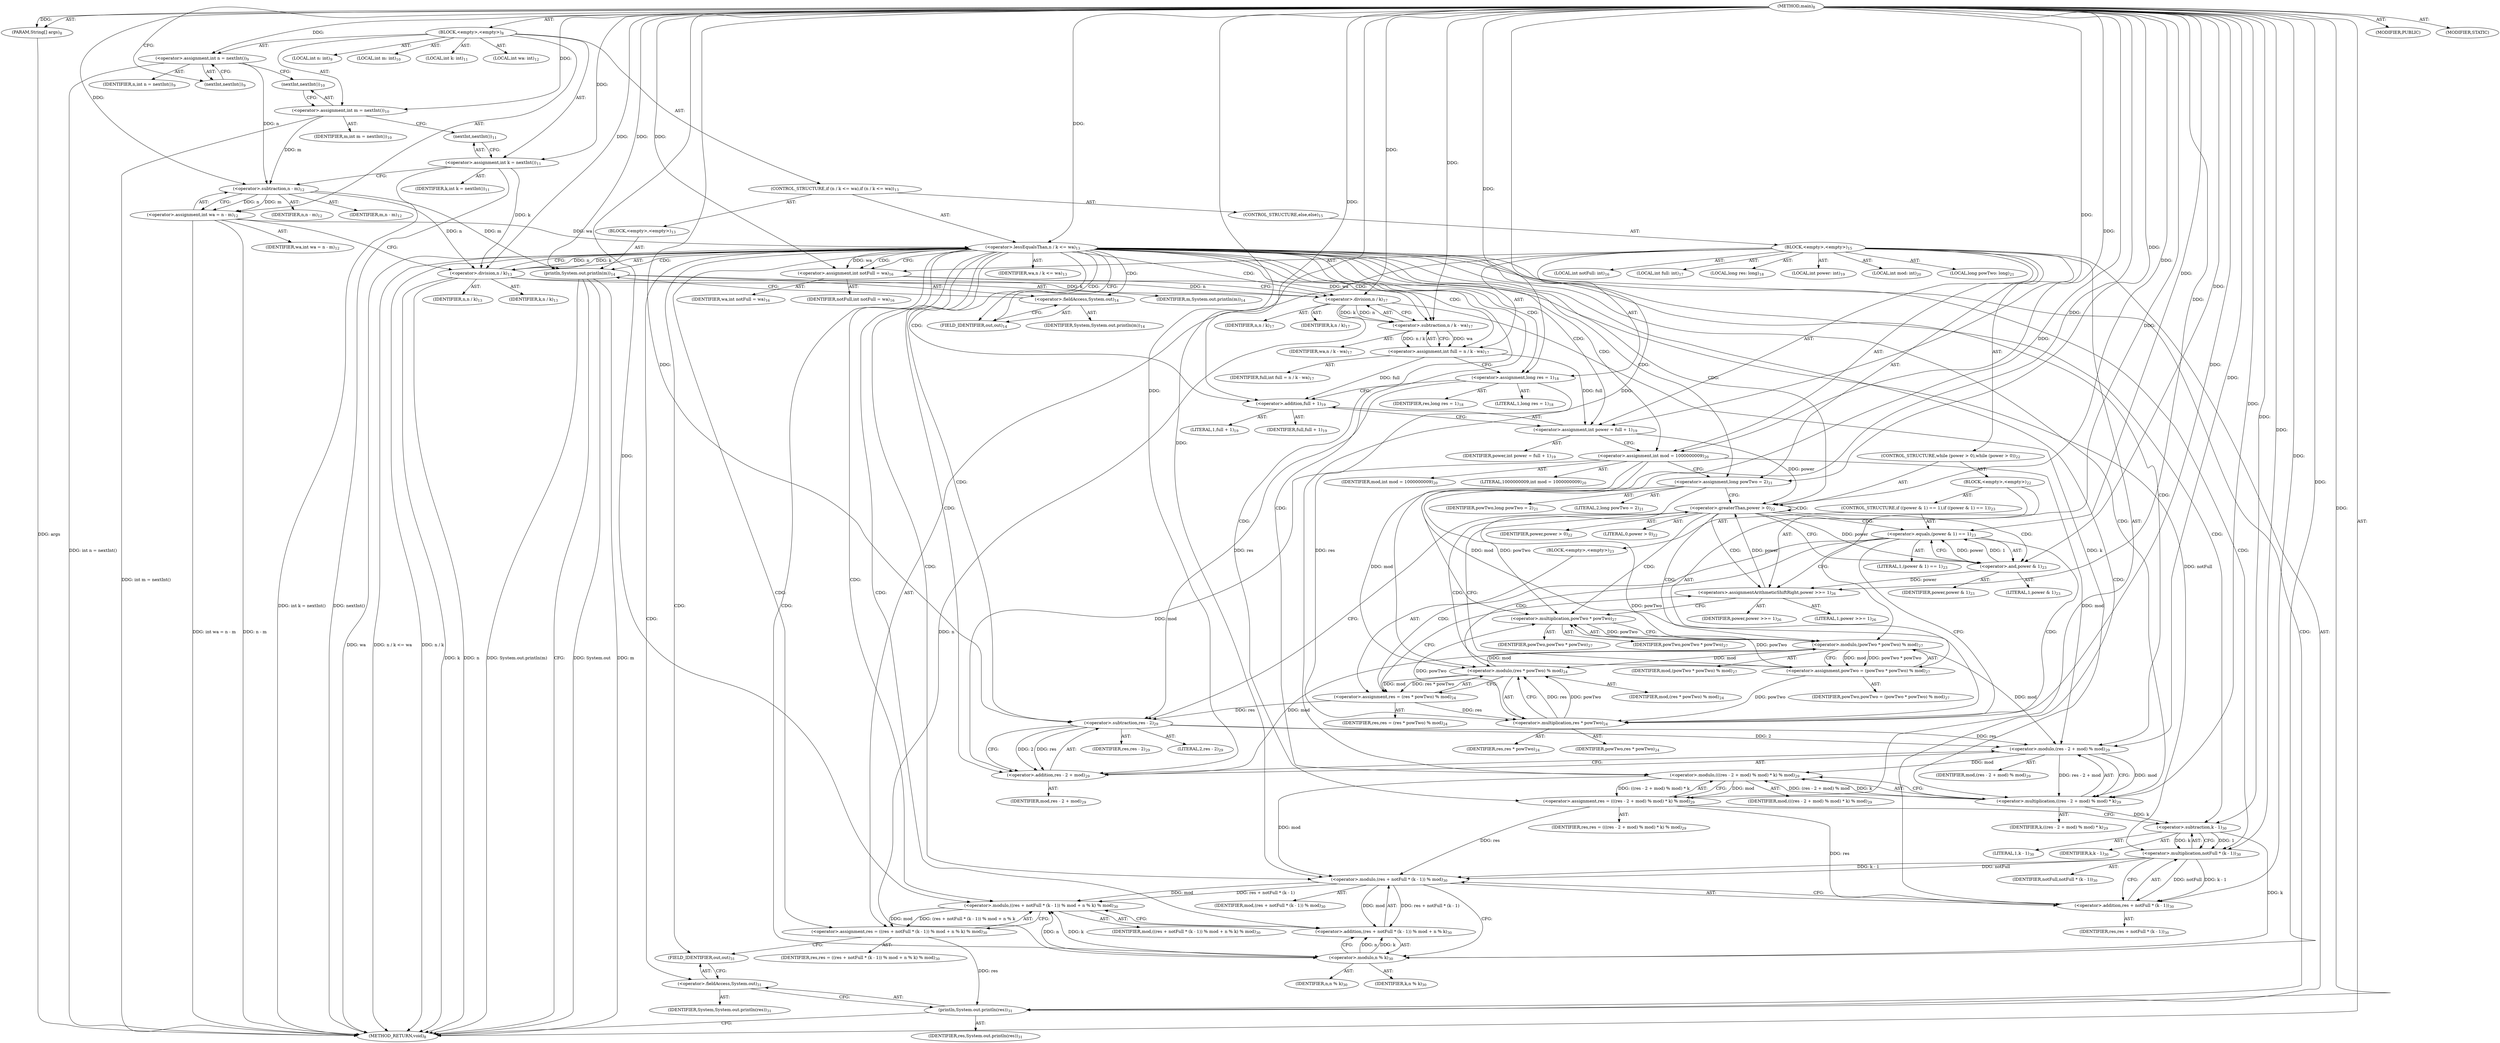 digraph "main" {  
"21" [label = <(METHOD,main)<SUB>8</SUB>> ]
"22" [label = <(PARAM,String[] args)<SUB>8</SUB>> ]
"23" [label = <(BLOCK,&lt;empty&gt;,&lt;empty&gt;)<SUB>8</SUB>> ]
"24" [label = <(LOCAL,int n: int)<SUB>9</SUB>> ]
"25" [label = <(&lt;operator&gt;.assignment,int n = nextInt())<SUB>9</SUB>> ]
"26" [label = <(IDENTIFIER,n,int n = nextInt())<SUB>9</SUB>> ]
"27" [label = <(nextInt,nextInt())<SUB>9</SUB>> ]
"28" [label = <(LOCAL,int m: int)<SUB>10</SUB>> ]
"29" [label = <(&lt;operator&gt;.assignment,int m = nextInt())<SUB>10</SUB>> ]
"30" [label = <(IDENTIFIER,m,int m = nextInt())<SUB>10</SUB>> ]
"31" [label = <(nextInt,nextInt())<SUB>10</SUB>> ]
"32" [label = <(LOCAL,int k: int)<SUB>11</SUB>> ]
"33" [label = <(&lt;operator&gt;.assignment,int k = nextInt())<SUB>11</SUB>> ]
"34" [label = <(IDENTIFIER,k,int k = nextInt())<SUB>11</SUB>> ]
"35" [label = <(nextInt,nextInt())<SUB>11</SUB>> ]
"36" [label = <(LOCAL,int wa: int)<SUB>12</SUB>> ]
"37" [label = <(&lt;operator&gt;.assignment,int wa = n - m)<SUB>12</SUB>> ]
"38" [label = <(IDENTIFIER,wa,int wa = n - m)<SUB>12</SUB>> ]
"39" [label = <(&lt;operator&gt;.subtraction,n - m)<SUB>12</SUB>> ]
"40" [label = <(IDENTIFIER,n,n - m)<SUB>12</SUB>> ]
"41" [label = <(IDENTIFIER,m,n - m)<SUB>12</SUB>> ]
"42" [label = <(CONTROL_STRUCTURE,if (n / k &lt;= wa),if (n / k &lt;= wa))<SUB>13</SUB>> ]
"43" [label = <(&lt;operator&gt;.lessEqualsThan,n / k &lt;= wa)<SUB>13</SUB>> ]
"44" [label = <(&lt;operator&gt;.division,n / k)<SUB>13</SUB>> ]
"45" [label = <(IDENTIFIER,n,n / k)<SUB>13</SUB>> ]
"46" [label = <(IDENTIFIER,k,n / k)<SUB>13</SUB>> ]
"47" [label = <(IDENTIFIER,wa,n / k &lt;= wa)<SUB>13</SUB>> ]
"48" [label = <(BLOCK,&lt;empty&gt;,&lt;empty&gt;)<SUB>13</SUB>> ]
"49" [label = <(println,System.out.println(m))<SUB>14</SUB>> ]
"50" [label = <(&lt;operator&gt;.fieldAccess,System.out)<SUB>14</SUB>> ]
"51" [label = <(IDENTIFIER,System,System.out.println(m))<SUB>14</SUB>> ]
"52" [label = <(FIELD_IDENTIFIER,out,out)<SUB>14</SUB>> ]
"53" [label = <(IDENTIFIER,m,System.out.println(m))<SUB>14</SUB>> ]
"54" [label = <(CONTROL_STRUCTURE,else,else)<SUB>15</SUB>> ]
"55" [label = <(BLOCK,&lt;empty&gt;,&lt;empty&gt;)<SUB>15</SUB>> ]
"56" [label = <(LOCAL,int notFull: int)<SUB>16</SUB>> ]
"57" [label = <(&lt;operator&gt;.assignment,int notFull = wa)<SUB>16</SUB>> ]
"58" [label = <(IDENTIFIER,notFull,int notFull = wa)<SUB>16</SUB>> ]
"59" [label = <(IDENTIFIER,wa,int notFull = wa)<SUB>16</SUB>> ]
"60" [label = <(LOCAL,int full: int)<SUB>17</SUB>> ]
"61" [label = <(&lt;operator&gt;.assignment,int full = n / k - wa)<SUB>17</SUB>> ]
"62" [label = <(IDENTIFIER,full,int full = n / k - wa)<SUB>17</SUB>> ]
"63" [label = <(&lt;operator&gt;.subtraction,n / k - wa)<SUB>17</SUB>> ]
"64" [label = <(&lt;operator&gt;.division,n / k)<SUB>17</SUB>> ]
"65" [label = <(IDENTIFIER,n,n / k)<SUB>17</SUB>> ]
"66" [label = <(IDENTIFIER,k,n / k)<SUB>17</SUB>> ]
"67" [label = <(IDENTIFIER,wa,n / k - wa)<SUB>17</SUB>> ]
"68" [label = <(LOCAL,long res: long)<SUB>18</SUB>> ]
"69" [label = <(&lt;operator&gt;.assignment,long res = 1)<SUB>18</SUB>> ]
"70" [label = <(IDENTIFIER,res,long res = 1)<SUB>18</SUB>> ]
"71" [label = <(LITERAL,1,long res = 1)<SUB>18</SUB>> ]
"72" [label = <(LOCAL,int power: int)<SUB>19</SUB>> ]
"73" [label = <(&lt;operator&gt;.assignment,int power = full + 1)<SUB>19</SUB>> ]
"74" [label = <(IDENTIFIER,power,int power = full + 1)<SUB>19</SUB>> ]
"75" [label = <(&lt;operator&gt;.addition,full + 1)<SUB>19</SUB>> ]
"76" [label = <(IDENTIFIER,full,full + 1)<SUB>19</SUB>> ]
"77" [label = <(LITERAL,1,full + 1)<SUB>19</SUB>> ]
"78" [label = <(LOCAL,int mod: int)<SUB>20</SUB>> ]
"79" [label = <(&lt;operator&gt;.assignment,int mod = 1000000009)<SUB>20</SUB>> ]
"80" [label = <(IDENTIFIER,mod,int mod = 1000000009)<SUB>20</SUB>> ]
"81" [label = <(LITERAL,1000000009,int mod = 1000000009)<SUB>20</SUB>> ]
"82" [label = <(LOCAL,long powTwo: long)<SUB>21</SUB>> ]
"83" [label = <(&lt;operator&gt;.assignment,long powTwo = 2)<SUB>21</SUB>> ]
"84" [label = <(IDENTIFIER,powTwo,long powTwo = 2)<SUB>21</SUB>> ]
"85" [label = <(LITERAL,2,long powTwo = 2)<SUB>21</SUB>> ]
"86" [label = <(CONTROL_STRUCTURE,while (power &gt; 0),while (power &gt; 0))<SUB>22</SUB>> ]
"87" [label = <(&lt;operator&gt;.greaterThan,power &gt; 0)<SUB>22</SUB>> ]
"88" [label = <(IDENTIFIER,power,power &gt; 0)<SUB>22</SUB>> ]
"89" [label = <(LITERAL,0,power &gt; 0)<SUB>22</SUB>> ]
"90" [label = <(BLOCK,&lt;empty&gt;,&lt;empty&gt;)<SUB>22</SUB>> ]
"91" [label = <(CONTROL_STRUCTURE,if ((power &amp; 1) == 1),if ((power &amp; 1) == 1))<SUB>23</SUB>> ]
"92" [label = <(&lt;operator&gt;.equals,(power &amp; 1) == 1)<SUB>23</SUB>> ]
"93" [label = <(&lt;operator&gt;.and,power &amp; 1)<SUB>23</SUB>> ]
"94" [label = <(IDENTIFIER,power,power &amp; 1)<SUB>23</SUB>> ]
"95" [label = <(LITERAL,1,power &amp; 1)<SUB>23</SUB>> ]
"96" [label = <(LITERAL,1,(power &amp; 1) == 1)<SUB>23</SUB>> ]
"97" [label = <(BLOCK,&lt;empty&gt;,&lt;empty&gt;)<SUB>23</SUB>> ]
"98" [label = <(&lt;operator&gt;.assignment,res = (res * powTwo) % mod)<SUB>24</SUB>> ]
"99" [label = <(IDENTIFIER,res,res = (res * powTwo) % mod)<SUB>24</SUB>> ]
"100" [label = <(&lt;operator&gt;.modulo,(res * powTwo) % mod)<SUB>24</SUB>> ]
"101" [label = <(&lt;operator&gt;.multiplication,res * powTwo)<SUB>24</SUB>> ]
"102" [label = <(IDENTIFIER,res,res * powTwo)<SUB>24</SUB>> ]
"103" [label = <(IDENTIFIER,powTwo,res * powTwo)<SUB>24</SUB>> ]
"104" [label = <(IDENTIFIER,mod,(res * powTwo) % mod)<SUB>24</SUB>> ]
"105" [label = <(&lt;operators&gt;.assignmentArithmeticShiftRight,power &gt;&gt;= 1)<SUB>26</SUB>> ]
"106" [label = <(IDENTIFIER,power,power &gt;&gt;= 1)<SUB>26</SUB>> ]
"107" [label = <(LITERAL,1,power &gt;&gt;= 1)<SUB>26</SUB>> ]
"108" [label = <(&lt;operator&gt;.assignment,powTwo = (powTwo * powTwo) % mod)<SUB>27</SUB>> ]
"109" [label = <(IDENTIFIER,powTwo,powTwo = (powTwo * powTwo) % mod)<SUB>27</SUB>> ]
"110" [label = <(&lt;operator&gt;.modulo,(powTwo * powTwo) % mod)<SUB>27</SUB>> ]
"111" [label = <(&lt;operator&gt;.multiplication,powTwo * powTwo)<SUB>27</SUB>> ]
"112" [label = <(IDENTIFIER,powTwo,powTwo * powTwo)<SUB>27</SUB>> ]
"113" [label = <(IDENTIFIER,powTwo,powTwo * powTwo)<SUB>27</SUB>> ]
"114" [label = <(IDENTIFIER,mod,(powTwo * powTwo) % mod)<SUB>27</SUB>> ]
"115" [label = <(&lt;operator&gt;.assignment,res = (((res - 2 + mod) % mod) * k) % mod)<SUB>29</SUB>> ]
"116" [label = <(IDENTIFIER,res,res = (((res - 2 + mod) % mod) * k) % mod)<SUB>29</SUB>> ]
"117" [label = <(&lt;operator&gt;.modulo,(((res - 2 + mod) % mod) * k) % mod)<SUB>29</SUB>> ]
"118" [label = <(&lt;operator&gt;.multiplication,((res - 2 + mod) % mod) * k)<SUB>29</SUB>> ]
"119" [label = <(&lt;operator&gt;.modulo,(res - 2 + mod) % mod)<SUB>29</SUB>> ]
"120" [label = <(&lt;operator&gt;.addition,res - 2 + mod)<SUB>29</SUB>> ]
"121" [label = <(&lt;operator&gt;.subtraction,res - 2)<SUB>29</SUB>> ]
"122" [label = <(IDENTIFIER,res,res - 2)<SUB>29</SUB>> ]
"123" [label = <(LITERAL,2,res - 2)<SUB>29</SUB>> ]
"124" [label = <(IDENTIFIER,mod,res - 2 + mod)<SUB>29</SUB>> ]
"125" [label = <(IDENTIFIER,mod,(res - 2 + mod) % mod)<SUB>29</SUB>> ]
"126" [label = <(IDENTIFIER,k,((res - 2 + mod) % mod) * k)<SUB>29</SUB>> ]
"127" [label = <(IDENTIFIER,mod,(((res - 2 + mod) % mod) * k) % mod)<SUB>29</SUB>> ]
"128" [label = <(&lt;operator&gt;.assignment,res = ((res + notFull * (k - 1)) % mod + n % k) % mod)<SUB>30</SUB>> ]
"129" [label = <(IDENTIFIER,res,res = ((res + notFull * (k - 1)) % mod + n % k) % mod)<SUB>30</SUB>> ]
"130" [label = <(&lt;operator&gt;.modulo,((res + notFull * (k - 1)) % mod + n % k) % mod)<SUB>30</SUB>> ]
"131" [label = <(&lt;operator&gt;.addition,(res + notFull * (k - 1)) % mod + n % k)<SUB>30</SUB>> ]
"132" [label = <(&lt;operator&gt;.modulo,(res + notFull * (k - 1)) % mod)<SUB>30</SUB>> ]
"133" [label = <(&lt;operator&gt;.addition,res + notFull * (k - 1))<SUB>30</SUB>> ]
"134" [label = <(IDENTIFIER,res,res + notFull * (k - 1))<SUB>30</SUB>> ]
"135" [label = <(&lt;operator&gt;.multiplication,notFull * (k - 1))<SUB>30</SUB>> ]
"136" [label = <(IDENTIFIER,notFull,notFull * (k - 1))<SUB>30</SUB>> ]
"137" [label = <(&lt;operator&gt;.subtraction,k - 1)<SUB>30</SUB>> ]
"138" [label = <(IDENTIFIER,k,k - 1)<SUB>30</SUB>> ]
"139" [label = <(LITERAL,1,k - 1)<SUB>30</SUB>> ]
"140" [label = <(IDENTIFIER,mod,(res + notFull * (k - 1)) % mod)<SUB>30</SUB>> ]
"141" [label = <(&lt;operator&gt;.modulo,n % k)<SUB>30</SUB>> ]
"142" [label = <(IDENTIFIER,n,n % k)<SUB>30</SUB>> ]
"143" [label = <(IDENTIFIER,k,n % k)<SUB>30</SUB>> ]
"144" [label = <(IDENTIFIER,mod,((res + notFull * (k - 1)) % mod + n % k) % mod)<SUB>30</SUB>> ]
"145" [label = <(println,System.out.println(res))<SUB>31</SUB>> ]
"146" [label = <(&lt;operator&gt;.fieldAccess,System.out)<SUB>31</SUB>> ]
"147" [label = <(IDENTIFIER,System,System.out.println(res))<SUB>31</SUB>> ]
"148" [label = <(FIELD_IDENTIFIER,out,out)<SUB>31</SUB>> ]
"149" [label = <(IDENTIFIER,res,System.out.println(res))<SUB>31</SUB>> ]
"150" [label = <(MODIFIER,PUBLIC)> ]
"151" [label = <(MODIFIER,STATIC)> ]
"152" [label = <(METHOD_RETURN,void)<SUB>8</SUB>> ]
  "21" -> "22"  [ label = "AST: "] 
  "21" -> "23"  [ label = "AST: "] 
  "21" -> "150"  [ label = "AST: "] 
  "21" -> "151"  [ label = "AST: "] 
  "21" -> "152"  [ label = "AST: "] 
  "23" -> "24"  [ label = "AST: "] 
  "23" -> "25"  [ label = "AST: "] 
  "23" -> "28"  [ label = "AST: "] 
  "23" -> "29"  [ label = "AST: "] 
  "23" -> "32"  [ label = "AST: "] 
  "23" -> "33"  [ label = "AST: "] 
  "23" -> "36"  [ label = "AST: "] 
  "23" -> "37"  [ label = "AST: "] 
  "23" -> "42"  [ label = "AST: "] 
  "25" -> "26"  [ label = "AST: "] 
  "25" -> "27"  [ label = "AST: "] 
  "29" -> "30"  [ label = "AST: "] 
  "29" -> "31"  [ label = "AST: "] 
  "33" -> "34"  [ label = "AST: "] 
  "33" -> "35"  [ label = "AST: "] 
  "37" -> "38"  [ label = "AST: "] 
  "37" -> "39"  [ label = "AST: "] 
  "39" -> "40"  [ label = "AST: "] 
  "39" -> "41"  [ label = "AST: "] 
  "42" -> "43"  [ label = "AST: "] 
  "42" -> "48"  [ label = "AST: "] 
  "42" -> "54"  [ label = "AST: "] 
  "43" -> "44"  [ label = "AST: "] 
  "43" -> "47"  [ label = "AST: "] 
  "44" -> "45"  [ label = "AST: "] 
  "44" -> "46"  [ label = "AST: "] 
  "48" -> "49"  [ label = "AST: "] 
  "49" -> "50"  [ label = "AST: "] 
  "49" -> "53"  [ label = "AST: "] 
  "50" -> "51"  [ label = "AST: "] 
  "50" -> "52"  [ label = "AST: "] 
  "54" -> "55"  [ label = "AST: "] 
  "55" -> "56"  [ label = "AST: "] 
  "55" -> "57"  [ label = "AST: "] 
  "55" -> "60"  [ label = "AST: "] 
  "55" -> "61"  [ label = "AST: "] 
  "55" -> "68"  [ label = "AST: "] 
  "55" -> "69"  [ label = "AST: "] 
  "55" -> "72"  [ label = "AST: "] 
  "55" -> "73"  [ label = "AST: "] 
  "55" -> "78"  [ label = "AST: "] 
  "55" -> "79"  [ label = "AST: "] 
  "55" -> "82"  [ label = "AST: "] 
  "55" -> "83"  [ label = "AST: "] 
  "55" -> "86"  [ label = "AST: "] 
  "55" -> "115"  [ label = "AST: "] 
  "55" -> "128"  [ label = "AST: "] 
  "55" -> "145"  [ label = "AST: "] 
  "57" -> "58"  [ label = "AST: "] 
  "57" -> "59"  [ label = "AST: "] 
  "61" -> "62"  [ label = "AST: "] 
  "61" -> "63"  [ label = "AST: "] 
  "63" -> "64"  [ label = "AST: "] 
  "63" -> "67"  [ label = "AST: "] 
  "64" -> "65"  [ label = "AST: "] 
  "64" -> "66"  [ label = "AST: "] 
  "69" -> "70"  [ label = "AST: "] 
  "69" -> "71"  [ label = "AST: "] 
  "73" -> "74"  [ label = "AST: "] 
  "73" -> "75"  [ label = "AST: "] 
  "75" -> "76"  [ label = "AST: "] 
  "75" -> "77"  [ label = "AST: "] 
  "79" -> "80"  [ label = "AST: "] 
  "79" -> "81"  [ label = "AST: "] 
  "83" -> "84"  [ label = "AST: "] 
  "83" -> "85"  [ label = "AST: "] 
  "86" -> "87"  [ label = "AST: "] 
  "86" -> "90"  [ label = "AST: "] 
  "87" -> "88"  [ label = "AST: "] 
  "87" -> "89"  [ label = "AST: "] 
  "90" -> "91"  [ label = "AST: "] 
  "90" -> "105"  [ label = "AST: "] 
  "90" -> "108"  [ label = "AST: "] 
  "91" -> "92"  [ label = "AST: "] 
  "91" -> "97"  [ label = "AST: "] 
  "92" -> "93"  [ label = "AST: "] 
  "92" -> "96"  [ label = "AST: "] 
  "93" -> "94"  [ label = "AST: "] 
  "93" -> "95"  [ label = "AST: "] 
  "97" -> "98"  [ label = "AST: "] 
  "98" -> "99"  [ label = "AST: "] 
  "98" -> "100"  [ label = "AST: "] 
  "100" -> "101"  [ label = "AST: "] 
  "100" -> "104"  [ label = "AST: "] 
  "101" -> "102"  [ label = "AST: "] 
  "101" -> "103"  [ label = "AST: "] 
  "105" -> "106"  [ label = "AST: "] 
  "105" -> "107"  [ label = "AST: "] 
  "108" -> "109"  [ label = "AST: "] 
  "108" -> "110"  [ label = "AST: "] 
  "110" -> "111"  [ label = "AST: "] 
  "110" -> "114"  [ label = "AST: "] 
  "111" -> "112"  [ label = "AST: "] 
  "111" -> "113"  [ label = "AST: "] 
  "115" -> "116"  [ label = "AST: "] 
  "115" -> "117"  [ label = "AST: "] 
  "117" -> "118"  [ label = "AST: "] 
  "117" -> "127"  [ label = "AST: "] 
  "118" -> "119"  [ label = "AST: "] 
  "118" -> "126"  [ label = "AST: "] 
  "119" -> "120"  [ label = "AST: "] 
  "119" -> "125"  [ label = "AST: "] 
  "120" -> "121"  [ label = "AST: "] 
  "120" -> "124"  [ label = "AST: "] 
  "121" -> "122"  [ label = "AST: "] 
  "121" -> "123"  [ label = "AST: "] 
  "128" -> "129"  [ label = "AST: "] 
  "128" -> "130"  [ label = "AST: "] 
  "130" -> "131"  [ label = "AST: "] 
  "130" -> "144"  [ label = "AST: "] 
  "131" -> "132"  [ label = "AST: "] 
  "131" -> "141"  [ label = "AST: "] 
  "132" -> "133"  [ label = "AST: "] 
  "132" -> "140"  [ label = "AST: "] 
  "133" -> "134"  [ label = "AST: "] 
  "133" -> "135"  [ label = "AST: "] 
  "135" -> "136"  [ label = "AST: "] 
  "135" -> "137"  [ label = "AST: "] 
  "137" -> "138"  [ label = "AST: "] 
  "137" -> "139"  [ label = "AST: "] 
  "141" -> "142"  [ label = "AST: "] 
  "141" -> "143"  [ label = "AST: "] 
  "145" -> "146"  [ label = "AST: "] 
  "145" -> "149"  [ label = "AST: "] 
  "146" -> "147"  [ label = "AST: "] 
  "146" -> "148"  [ label = "AST: "] 
  "25" -> "31"  [ label = "CFG: "] 
  "29" -> "35"  [ label = "CFG: "] 
  "33" -> "39"  [ label = "CFG: "] 
  "37" -> "44"  [ label = "CFG: "] 
  "27" -> "25"  [ label = "CFG: "] 
  "31" -> "29"  [ label = "CFG: "] 
  "35" -> "33"  [ label = "CFG: "] 
  "39" -> "37"  [ label = "CFG: "] 
  "43" -> "52"  [ label = "CFG: "] 
  "43" -> "57"  [ label = "CFG: "] 
  "44" -> "43"  [ label = "CFG: "] 
  "49" -> "152"  [ label = "CFG: "] 
  "50" -> "49"  [ label = "CFG: "] 
  "57" -> "64"  [ label = "CFG: "] 
  "61" -> "69"  [ label = "CFG: "] 
  "69" -> "75"  [ label = "CFG: "] 
  "73" -> "79"  [ label = "CFG: "] 
  "79" -> "83"  [ label = "CFG: "] 
  "83" -> "87"  [ label = "CFG: "] 
  "115" -> "137"  [ label = "CFG: "] 
  "128" -> "148"  [ label = "CFG: "] 
  "145" -> "152"  [ label = "CFG: "] 
  "52" -> "50"  [ label = "CFG: "] 
  "63" -> "61"  [ label = "CFG: "] 
  "75" -> "73"  [ label = "CFG: "] 
  "87" -> "93"  [ label = "CFG: "] 
  "87" -> "121"  [ label = "CFG: "] 
  "117" -> "115"  [ label = "CFG: "] 
  "130" -> "128"  [ label = "CFG: "] 
  "146" -> "145"  [ label = "CFG: "] 
  "64" -> "63"  [ label = "CFG: "] 
  "105" -> "111"  [ label = "CFG: "] 
  "108" -> "87"  [ label = "CFG: "] 
  "118" -> "117"  [ label = "CFG: "] 
  "131" -> "130"  [ label = "CFG: "] 
  "148" -> "146"  [ label = "CFG: "] 
  "92" -> "101"  [ label = "CFG: "] 
  "92" -> "105"  [ label = "CFG: "] 
  "110" -> "108"  [ label = "CFG: "] 
  "119" -> "118"  [ label = "CFG: "] 
  "132" -> "141"  [ label = "CFG: "] 
  "141" -> "131"  [ label = "CFG: "] 
  "93" -> "92"  [ label = "CFG: "] 
  "98" -> "105"  [ label = "CFG: "] 
  "111" -> "110"  [ label = "CFG: "] 
  "120" -> "119"  [ label = "CFG: "] 
  "133" -> "132"  [ label = "CFG: "] 
  "100" -> "98"  [ label = "CFG: "] 
  "121" -> "120"  [ label = "CFG: "] 
  "135" -> "133"  [ label = "CFG: "] 
  "101" -> "100"  [ label = "CFG: "] 
  "137" -> "135"  [ label = "CFG: "] 
  "21" -> "27"  [ label = "CFG: "] 
  "22" -> "152"  [ label = "DDG: args"] 
  "25" -> "152"  [ label = "DDG: int n = nextInt()"] 
  "29" -> "152"  [ label = "DDG: int m = nextInt()"] 
  "33" -> "152"  [ label = "DDG: nextInt()"] 
  "33" -> "152"  [ label = "DDG: int k = nextInt()"] 
  "37" -> "152"  [ label = "DDG: n - m"] 
  "37" -> "152"  [ label = "DDG: int wa = n - m"] 
  "44" -> "152"  [ label = "DDG: n"] 
  "44" -> "152"  [ label = "DDG: k"] 
  "43" -> "152"  [ label = "DDG: n / k"] 
  "43" -> "152"  [ label = "DDG: wa"] 
  "43" -> "152"  [ label = "DDG: n / k &lt;= wa"] 
  "49" -> "152"  [ label = "DDG: System.out"] 
  "49" -> "152"  [ label = "DDG: m"] 
  "49" -> "152"  [ label = "DDG: System.out.println(m)"] 
  "21" -> "22"  [ label = "DDG: "] 
  "21" -> "25"  [ label = "DDG: "] 
  "21" -> "29"  [ label = "DDG: "] 
  "21" -> "33"  [ label = "DDG: "] 
  "39" -> "37"  [ label = "DDG: n"] 
  "39" -> "37"  [ label = "DDG: m"] 
  "25" -> "39"  [ label = "DDG: n"] 
  "21" -> "39"  [ label = "DDG: "] 
  "29" -> "39"  [ label = "DDG: m"] 
  "44" -> "43"  [ label = "DDG: n"] 
  "44" -> "43"  [ label = "DDG: k"] 
  "37" -> "43"  [ label = "DDG: wa"] 
  "21" -> "43"  [ label = "DDG: "] 
  "39" -> "44"  [ label = "DDG: n"] 
  "21" -> "44"  [ label = "DDG: "] 
  "33" -> "44"  [ label = "DDG: k"] 
  "39" -> "49"  [ label = "DDG: m"] 
  "21" -> "49"  [ label = "DDG: "] 
  "43" -> "57"  [ label = "DDG: wa"] 
  "21" -> "57"  [ label = "DDG: "] 
  "63" -> "61"  [ label = "DDG: n / k"] 
  "63" -> "61"  [ label = "DDG: wa"] 
  "21" -> "69"  [ label = "DDG: "] 
  "61" -> "73"  [ label = "DDG: full"] 
  "21" -> "73"  [ label = "DDG: "] 
  "21" -> "79"  [ label = "DDG: "] 
  "21" -> "83"  [ label = "DDG: "] 
  "117" -> "115"  [ label = "DDG: ((res - 2 + mod) % mod) * k"] 
  "117" -> "115"  [ label = "DDG: mod"] 
  "130" -> "128"  [ label = "DDG: (res + notFull * (k - 1)) % mod + n % k"] 
  "130" -> "128"  [ label = "DDG: mod"] 
  "128" -> "145"  [ label = "DDG: res"] 
  "21" -> "145"  [ label = "DDG: "] 
  "64" -> "63"  [ label = "DDG: n"] 
  "64" -> "63"  [ label = "DDG: k"] 
  "21" -> "63"  [ label = "DDG: "] 
  "43" -> "63"  [ label = "DDG: wa"] 
  "61" -> "75"  [ label = "DDG: full"] 
  "21" -> "75"  [ label = "DDG: "] 
  "73" -> "87"  [ label = "DDG: power"] 
  "105" -> "87"  [ label = "DDG: power"] 
  "21" -> "87"  [ label = "DDG: "] 
  "21" -> "105"  [ label = "DDG: "] 
  "110" -> "108"  [ label = "DDG: powTwo * powTwo"] 
  "110" -> "108"  [ label = "DDG: mod"] 
  "118" -> "117"  [ label = "DDG: (res - 2 + mod) % mod"] 
  "118" -> "117"  [ label = "DDG: k"] 
  "119" -> "117"  [ label = "DDG: mod"] 
  "21" -> "117"  [ label = "DDG: "] 
  "132" -> "130"  [ label = "DDG: res + notFull * (k - 1)"] 
  "132" -> "130"  [ label = "DDG: mod"] 
  "141" -> "130"  [ label = "DDG: n"] 
  "141" -> "130"  [ label = "DDG: k"] 
  "21" -> "130"  [ label = "DDG: "] 
  "44" -> "64"  [ label = "DDG: n"] 
  "21" -> "64"  [ label = "DDG: "] 
  "44" -> "64"  [ label = "DDG: k"] 
  "93" -> "105"  [ label = "DDG: power"] 
  "119" -> "118"  [ label = "DDG: res - 2 + mod"] 
  "119" -> "118"  [ label = "DDG: mod"] 
  "64" -> "118"  [ label = "DDG: k"] 
  "21" -> "118"  [ label = "DDG: "] 
  "132" -> "131"  [ label = "DDG: res + notFull * (k - 1)"] 
  "132" -> "131"  [ label = "DDG: mod"] 
  "141" -> "131"  [ label = "DDG: n"] 
  "141" -> "131"  [ label = "DDG: k"] 
  "93" -> "92"  [ label = "DDG: power"] 
  "93" -> "92"  [ label = "DDG: 1"] 
  "21" -> "92"  [ label = "DDG: "] 
  "100" -> "98"  [ label = "DDG: res * powTwo"] 
  "100" -> "98"  [ label = "DDG: mod"] 
  "111" -> "110"  [ label = "DDG: powTwo"] 
  "79" -> "110"  [ label = "DDG: mod"] 
  "100" -> "110"  [ label = "DDG: mod"] 
  "21" -> "110"  [ label = "DDG: "] 
  "121" -> "119"  [ label = "DDG: res"] 
  "121" -> "119"  [ label = "DDG: 2"] 
  "79" -> "119"  [ label = "DDG: mod"] 
  "110" -> "119"  [ label = "DDG: mod"] 
  "21" -> "119"  [ label = "DDG: "] 
  "115" -> "132"  [ label = "DDG: res"] 
  "21" -> "132"  [ label = "DDG: "] 
  "135" -> "132"  [ label = "DDG: notFull"] 
  "135" -> "132"  [ label = "DDG: k - 1"] 
  "117" -> "132"  [ label = "DDG: mod"] 
  "64" -> "141"  [ label = "DDG: n"] 
  "21" -> "141"  [ label = "DDG: "] 
  "137" -> "141"  [ label = "DDG: k"] 
  "87" -> "93"  [ label = "DDG: power"] 
  "21" -> "93"  [ label = "DDG: "] 
  "83" -> "111"  [ label = "DDG: powTwo"] 
  "101" -> "111"  [ label = "DDG: powTwo"] 
  "108" -> "111"  [ label = "DDG: powTwo"] 
  "21" -> "111"  [ label = "DDG: "] 
  "121" -> "120"  [ label = "DDG: res"] 
  "121" -> "120"  [ label = "DDG: 2"] 
  "79" -> "120"  [ label = "DDG: mod"] 
  "110" -> "120"  [ label = "DDG: mod"] 
  "21" -> "120"  [ label = "DDG: "] 
  "115" -> "133"  [ label = "DDG: res"] 
  "21" -> "133"  [ label = "DDG: "] 
  "135" -> "133"  [ label = "DDG: notFull"] 
  "135" -> "133"  [ label = "DDG: k - 1"] 
  "101" -> "100"  [ label = "DDG: res"] 
  "101" -> "100"  [ label = "DDG: powTwo"] 
  "79" -> "100"  [ label = "DDG: mod"] 
  "110" -> "100"  [ label = "DDG: mod"] 
  "21" -> "100"  [ label = "DDG: "] 
  "69" -> "121"  [ label = "DDG: res"] 
  "98" -> "121"  [ label = "DDG: res"] 
  "21" -> "121"  [ label = "DDG: "] 
  "57" -> "135"  [ label = "DDG: notFull"] 
  "21" -> "135"  [ label = "DDG: "] 
  "137" -> "135"  [ label = "DDG: k"] 
  "137" -> "135"  [ label = "DDG: 1"] 
  "69" -> "101"  [ label = "DDG: res"] 
  "98" -> "101"  [ label = "DDG: res"] 
  "21" -> "101"  [ label = "DDG: "] 
  "83" -> "101"  [ label = "DDG: powTwo"] 
  "108" -> "101"  [ label = "DDG: powTwo"] 
  "118" -> "137"  [ label = "DDG: k"] 
  "21" -> "137"  [ label = "DDG: "] 
  "43" -> "115"  [ label = "CDG: "] 
  "43" -> "141"  [ label = "CDG: "] 
  "43" -> "49"  [ label = "CDG: "] 
  "43" -> "73"  [ label = "CDG: "] 
  "43" -> "64"  [ label = "CDG: "] 
  "43" -> "57"  [ label = "CDG: "] 
  "43" -> "120"  [ label = "CDG: "] 
  "43" -> "75"  [ label = "CDG: "] 
  "43" -> "52"  [ label = "CDG: "] 
  "43" -> "145"  [ label = "CDG: "] 
  "43" -> "146"  [ label = "CDG: "] 
  "43" -> "128"  [ label = "CDG: "] 
  "43" -> "131"  [ label = "CDG: "] 
  "43" -> "69"  [ label = "CDG: "] 
  "43" -> "132"  [ label = "CDG: "] 
  "43" -> "119"  [ label = "CDG: "] 
  "43" -> "121"  [ label = "CDG: "] 
  "43" -> "50"  [ label = "CDG: "] 
  "43" -> "87"  [ label = "CDG: "] 
  "43" -> "148"  [ label = "CDG: "] 
  "43" -> "137"  [ label = "CDG: "] 
  "43" -> "79"  [ label = "CDG: "] 
  "43" -> "61"  [ label = "CDG: "] 
  "43" -> "83"  [ label = "CDG: "] 
  "43" -> "130"  [ label = "CDG: "] 
  "43" -> "118"  [ label = "CDG: "] 
  "43" -> "135"  [ label = "CDG: "] 
  "43" -> "117"  [ label = "CDG: "] 
  "43" -> "63"  [ label = "CDG: "] 
  "43" -> "133"  [ label = "CDG: "] 
  "87" -> "92"  [ label = "CDG: "] 
  "87" -> "87"  [ label = "CDG: "] 
  "87" -> "93"  [ label = "CDG: "] 
  "87" -> "105"  [ label = "CDG: "] 
  "87" -> "110"  [ label = "CDG: "] 
  "87" -> "108"  [ label = "CDG: "] 
  "87" -> "111"  [ label = "CDG: "] 
  "92" -> "98"  [ label = "CDG: "] 
  "92" -> "101"  [ label = "CDG: "] 
  "92" -> "100"  [ label = "CDG: "] 
}
